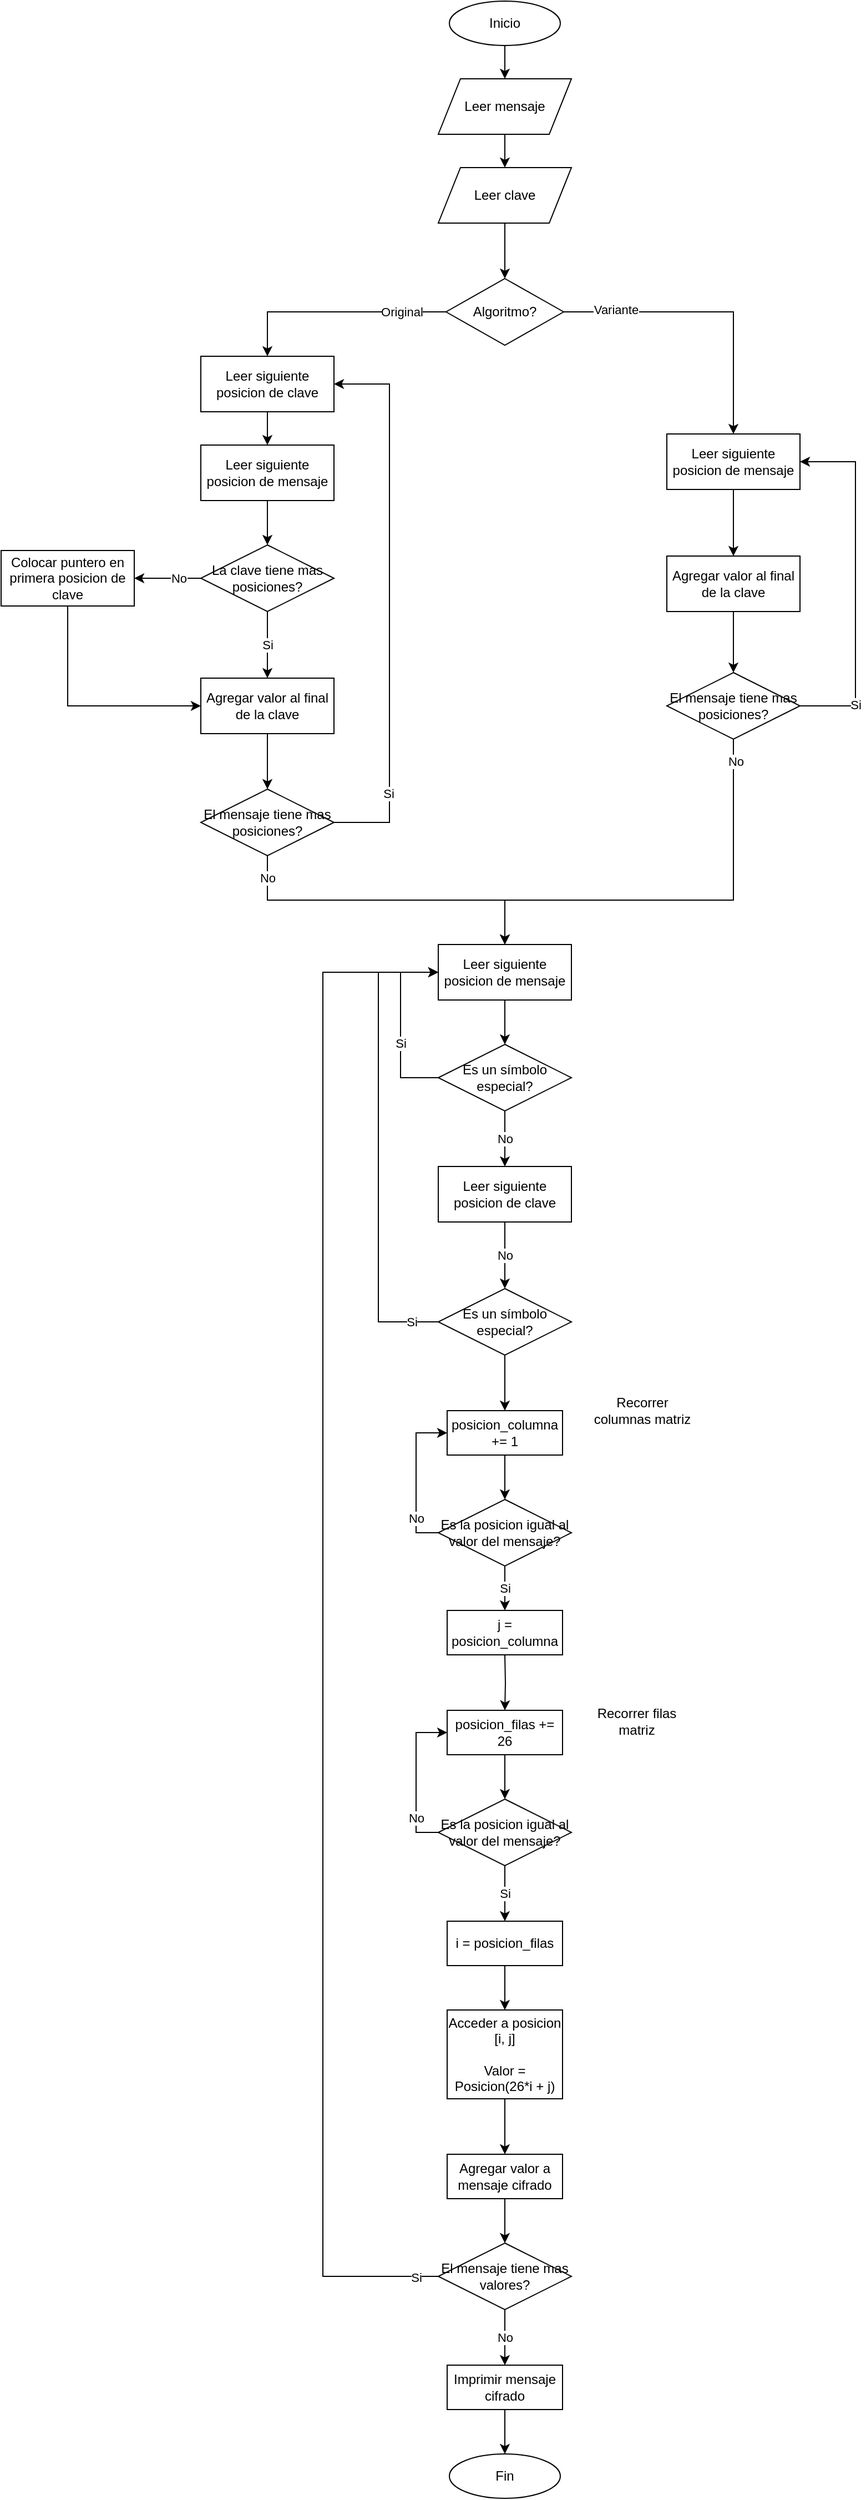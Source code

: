 <mxfile version="13.9.8" type="device"><diagram id="C5RBs43oDa-KdzZeNtuy" name="Page-1"><mxGraphModel dx="1022" dy="514" grid="1" gridSize="10" guides="1" tooltips="1" connect="1" arrows="1" fold="1" page="1" pageScale="1" pageWidth="827" pageHeight="1169" math="0" shadow="0"><root><mxCell id="WIyWlLk6GJQsqaUBKTNV-0"/><mxCell id="WIyWlLk6GJQsqaUBKTNV-1" parent="WIyWlLk6GJQsqaUBKTNV-0"/><mxCell id="_z2yjvUnV4p9LATQfnVS-4" style="edgeStyle=orthogonalEdgeStyle;rounded=0;orthogonalLoop=1;jettySize=auto;html=1;exitX=0.5;exitY=1;exitDx=0;exitDy=0;" edge="1" parent="WIyWlLk6GJQsqaUBKTNV-1" source="_z2yjvUnV4p9LATQfnVS-0" target="_z2yjvUnV4p9LATQfnVS-1"><mxGeometry relative="1" as="geometry"/></mxCell><mxCell id="_z2yjvUnV4p9LATQfnVS-0" value="Inicio" style="ellipse;whiteSpace=wrap;html=1;" vertex="1" parent="WIyWlLk6GJQsqaUBKTNV-1"><mxGeometry x="433" y="40" width="100" height="40" as="geometry"/></mxCell><mxCell id="_z2yjvUnV4p9LATQfnVS-3" style="edgeStyle=orthogonalEdgeStyle;rounded=0;orthogonalLoop=1;jettySize=auto;html=1;exitX=0.5;exitY=1;exitDx=0;exitDy=0;" edge="1" parent="WIyWlLk6GJQsqaUBKTNV-1" source="_z2yjvUnV4p9LATQfnVS-1" target="_z2yjvUnV4p9LATQfnVS-2"><mxGeometry relative="1" as="geometry"/></mxCell><mxCell id="_z2yjvUnV4p9LATQfnVS-1" value="Leer mensaje" style="shape=parallelogram;perimeter=parallelogramPerimeter;whiteSpace=wrap;html=1;fixedSize=1;" vertex="1" parent="WIyWlLk6GJQsqaUBKTNV-1"><mxGeometry x="423" y="110" width="120" height="50" as="geometry"/></mxCell><mxCell id="_z2yjvUnV4p9LATQfnVS-6" style="edgeStyle=orthogonalEdgeStyle;rounded=0;orthogonalLoop=1;jettySize=auto;html=1;exitX=0.5;exitY=1;exitDx=0;exitDy=0;entryX=0.5;entryY=0;entryDx=0;entryDy=0;" edge="1" parent="WIyWlLk6GJQsqaUBKTNV-1" source="_z2yjvUnV4p9LATQfnVS-2" target="_z2yjvUnV4p9LATQfnVS-7"><mxGeometry relative="1" as="geometry"><mxPoint x="483" y="280" as="targetPoint"/></mxGeometry></mxCell><mxCell id="_z2yjvUnV4p9LATQfnVS-2" value="Leer clave" style="shape=parallelogram;perimeter=parallelogramPerimeter;whiteSpace=wrap;html=1;fixedSize=1;" vertex="1" parent="WIyWlLk6GJQsqaUBKTNV-1"><mxGeometry x="423" y="190" width="120" height="50" as="geometry"/></mxCell><mxCell id="_z2yjvUnV4p9LATQfnVS-9" style="edgeStyle=orthogonalEdgeStyle;rounded=0;orthogonalLoop=1;jettySize=auto;html=1;exitX=0;exitY=0.5;exitDx=0;exitDy=0;" edge="1" parent="WIyWlLk6GJQsqaUBKTNV-1" source="_z2yjvUnV4p9LATQfnVS-7" target="_z2yjvUnV4p9LATQfnVS-8"><mxGeometry relative="1" as="geometry"/></mxCell><mxCell id="_z2yjvUnV4p9LATQfnVS-13" value="Original" style="edgeLabel;html=1;align=center;verticalAlign=middle;resizable=0;points=[];" vertex="1" connectable="0" parent="_z2yjvUnV4p9LATQfnVS-9"><mxGeometry x="-0.745" relative="1" as="geometry"><mxPoint x="-15" as="offset"/></mxGeometry></mxCell><mxCell id="_z2yjvUnV4p9LATQfnVS-11" style="edgeStyle=orthogonalEdgeStyle;rounded=0;orthogonalLoop=1;jettySize=auto;html=1;exitX=1;exitY=0.5;exitDx=0;exitDy=0;" edge="1" parent="WIyWlLk6GJQsqaUBKTNV-1" source="_z2yjvUnV4p9LATQfnVS-7" target="_z2yjvUnV4p9LATQfnVS-45"><mxGeometry relative="1" as="geometry"><mxPoint x="689" y="360" as="targetPoint"/></mxGeometry></mxCell><mxCell id="_z2yjvUnV4p9LATQfnVS-12" value="Variante" style="edgeLabel;html=1;align=center;verticalAlign=middle;resizable=0;points=[];" vertex="1" connectable="0" parent="_z2yjvUnV4p9LATQfnVS-11"><mxGeometry x="-0.644" y="2" relative="1" as="geometry"><mxPoint as="offset"/></mxGeometry></mxCell><mxCell id="_z2yjvUnV4p9LATQfnVS-7" value="Algoritmo?" style="rhombus;whiteSpace=wrap;html=1;" vertex="1" parent="WIyWlLk6GJQsqaUBKTNV-1"><mxGeometry x="430" y="290" width="106" height="60" as="geometry"/></mxCell><mxCell id="_z2yjvUnV4p9LATQfnVS-15" style="edgeStyle=orthogonalEdgeStyle;rounded=0;orthogonalLoop=1;jettySize=auto;html=1;exitX=0.5;exitY=1;exitDx=0;exitDy=0;" edge="1" parent="WIyWlLk6GJQsqaUBKTNV-1" source="_z2yjvUnV4p9LATQfnVS-8" target="_z2yjvUnV4p9LATQfnVS-14"><mxGeometry relative="1" as="geometry"/></mxCell><mxCell id="_z2yjvUnV4p9LATQfnVS-8" value="Leer siguiente posicion de clave" style="rounded=0;whiteSpace=wrap;html=1;" vertex="1" parent="WIyWlLk6GJQsqaUBKTNV-1"><mxGeometry x="209" y="360" width="120" height="50" as="geometry"/></mxCell><mxCell id="_z2yjvUnV4p9LATQfnVS-17" style="edgeStyle=orthogonalEdgeStyle;rounded=0;orthogonalLoop=1;jettySize=auto;html=1;exitX=0.5;exitY=1;exitDx=0;exitDy=0;" edge="1" parent="WIyWlLk6GJQsqaUBKTNV-1" source="_z2yjvUnV4p9LATQfnVS-14" target="_z2yjvUnV4p9LATQfnVS-19"><mxGeometry relative="1" as="geometry"><mxPoint x="269" y="520" as="targetPoint"/></mxGeometry></mxCell><mxCell id="_z2yjvUnV4p9LATQfnVS-14" value="Leer siguiente posicion de mensaje" style="rounded=0;whiteSpace=wrap;html=1;" vertex="1" parent="WIyWlLk6GJQsqaUBKTNV-1"><mxGeometry x="209" y="440" width="120" height="50" as="geometry"/></mxCell><mxCell id="_z2yjvUnV4p9LATQfnVS-25" style="edgeStyle=orthogonalEdgeStyle;rounded=0;orthogonalLoop=1;jettySize=auto;html=1;exitX=0.5;exitY=1;exitDx=0;exitDy=0;" edge="1" parent="WIyWlLk6GJQsqaUBKTNV-1" source="_z2yjvUnV4p9LATQfnVS-18" target="_z2yjvUnV4p9LATQfnVS-24"><mxGeometry relative="1" as="geometry"/></mxCell><mxCell id="_z2yjvUnV4p9LATQfnVS-18" value="Agregar valor al final de la clave" style="rounded=0;whiteSpace=wrap;html=1;" vertex="1" parent="WIyWlLk6GJQsqaUBKTNV-1"><mxGeometry x="209" y="650" width="120" height="50" as="geometry"/></mxCell><mxCell id="_z2yjvUnV4p9LATQfnVS-21" value="No" style="edgeStyle=orthogonalEdgeStyle;rounded=0;orthogonalLoop=1;jettySize=auto;html=1;exitX=0;exitY=0.5;exitDx=0;exitDy=0;" edge="1" parent="WIyWlLk6GJQsqaUBKTNV-1" source="_z2yjvUnV4p9LATQfnVS-19" target="_z2yjvUnV4p9LATQfnVS-20"><mxGeometry x="-0.333" relative="1" as="geometry"><mxPoint as="offset"/></mxGeometry></mxCell><mxCell id="_z2yjvUnV4p9LATQfnVS-22" value="Si" style="edgeStyle=orthogonalEdgeStyle;rounded=0;orthogonalLoop=1;jettySize=auto;html=1;exitX=0.5;exitY=1;exitDx=0;exitDy=0;" edge="1" parent="WIyWlLk6GJQsqaUBKTNV-1" source="_z2yjvUnV4p9LATQfnVS-19" target="_z2yjvUnV4p9LATQfnVS-18"><mxGeometry relative="1" as="geometry"/></mxCell><mxCell id="_z2yjvUnV4p9LATQfnVS-19" value="La clave tiene mas posiciones?" style="rhombus;whiteSpace=wrap;html=1;" vertex="1" parent="WIyWlLk6GJQsqaUBKTNV-1"><mxGeometry x="209" y="530" width="120" height="60" as="geometry"/></mxCell><mxCell id="_z2yjvUnV4p9LATQfnVS-23" style="edgeStyle=orthogonalEdgeStyle;rounded=0;orthogonalLoop=1;jettySize=auto;html=1;exitX=0.5;exitY=1;exitDx=0;exitDy=0;entryX=0;entryY=0.5;entryDx=0;entryDy=0;" edge="1" parent="WIyWlLk6GJQsqaUBKTNV-1" source="_z2yjvUnV4p9LATQfnVS-20" target="_z2yjvUnV4p9LATQfnVS-18"><mxGeometry relative="1" as="geometry"/></mxCell><mxCell id="_z2yjvUnV4p9LATQfnVS-20" value="Colocar puntero en primera posicion de clave" style="rounded=0;whiteSpace=wrap;html=1;" vertex="1" parent="WIyWlLk6GJQsqaUBKTNV-1"><mxGeometry x="29" y="535" width="120" height="50" as="geometry"/></mxCell><mxCell id="_z2yjvUnV4p9LATQfnVS-26" style="edgeStyle=orthogonalEdgeStyle;rounded=0;orthogonalLoop=1;jettySize=auto;html=1;exitX=1;exitY=0.5;exitDx=0;exitDy=0;entryX=1;entryY=0.5;entryDx=0;entryDy=0;" edge="1" parent="WIyWlLk6GJQsqaUBKTNV-1" source="_z2yjvUnV4p9LATQfnVS-24" target="_z2yjvUnV4p9LATQfnVS-8"><mxGeometry relative="1" as="geometry"><Array as="points"><mxPoint x="379" y="780"/><mxPoint x="379" y="385"/></Array></mxGeometry></mxCell><mxCell id="_z2yjvUnV4p9LATQfnVS-27" value="Si" style="edgeLabel;html=1;align=center;verticalAlign=middle;resizable=0;points=[];" vertex="1" connectable="0" parent="_z2yjvUnV4p9LATQfnVS-26"><mxGeometry x="-0.69" y="1" relative="1" as="geometry"><mxPoint as="offset"/></mxGeometry></mxCell><mxCell id="_z2yjvUnV4p9LATQfnVS-58" style="edgeStyle=orthogonalEdgeStyle;rounded=0;orthogonalLoop=1;jettySize=auto;html=1;exitX=0.5;exitY=1;exitDx=0;exitDy=0;entryX=0.5;entryY=0;entryDx=0;entryDy=0;" edge="1" parent="WIyWlLk6GJQsqaUBKTNV-1" source="_z2yjvUnV4p9LATQfnVS-24" target="_z2yjvUnV4p9LATQfnVS-56"><mxGeometry relative="1" as="geometry"/></mxCell><mxCell id="_z2yjvUnV4p9LATQfnVS-60" value="No" style="edgeLabel;html=1;align=center;verticalAlign=middle;resizable=0;points=[];" vertex="1" connectable="0" parent="_z2yjvUnV4p9LATQfnVS-58"><mxGeometry x="-0.769" relative="1" as="geometry"><mxPoint y="-14" as="offset"/></mxGeometry></mxCell><mxCell id="_z2yjvUnV4p9LATQfnVS-24" value="El mensaje tiene mas posiciones?" style="rhombus;whiteSpace=wrap;html=1;" vertex="1" parent="WIyWlLk6GJQsqaUBKTNV-1"><mxGeometry x="209" y="750" width="120" height="60" as="geometry"/></mxCell><mxCell id="_z2yjvUnV4p9LATQfnVS-44" style="edgeStyle=orthogonalEdgeStyle;rounded=0;orthogonalLoop=1;jettySize=auto;html=1;exitX=0.5;exitY=1;exitDx=0;exitDy=0;" edge="1" parent="WIyWlLk6GJQsqaUBKTNV-1" source="_z2yjvUnV4p9LATQfnVS-45" target="_z2yjvUnV4p9LATQfnVS-47"><mxGeometry relative="1" as="geometry"><mxPoint x="689" y="450" as="targetPoint"/></mxGeometry></mxCell><mxCell id="_z2yjvUnV4p9LATQfnVS-45" value="Leer siguiente posicion de mensaje" style="rounded=0;whiteSpace=wrap;html=1;" vertex="1" parent="WIyWlLk6GJQsqaUBKTNV-1"><mxGeometry x="629" y="430" width="120" height="50" as="geometry"/></mxCell><mxCell id="_z2yjvUnV4p9LATQfnVS-46" style="edgeStyle=orthogonalEdgeStyle;rounded=0;orthogonalLoop=1;jettySize=auto;html=1;exitX=0.5;exitY=1;exitDx=0;exitDy=0;" edge="1" parent="WIyWlLk6GJQsqaUBKTNV-1" source="_z2yjvUnV4p9LATQfnVS-47" target="_z2yjvUnV4p9LATQfnVS-55"><mxGeometry relative="1" as="geometry"/></mxCell><mxCell id="_z2yjvUnV4p9LATQfnVS-47" value="Agregar valor al final de la clave" style="rounded=0;whiteSpace=wrap;html=1;" vertex="1" parent="WIyWlLk6GJQsqaUBKTNV-1"><mxGeometry x="629" y="540" width="120" height="50" as="geometry"/></mxCell><mxCell id="_z2yjvUnV4p9LATQfnVS-53" style="edgeStyle=orthogonalEdgeStyle;rounded=0;orthogonalLoop=1;jettySize=auto;html=1;exitX=1;exitY=0.5;exitDx=0;exitDy=0;entryX=1;entryY=0.5;entryDx=0;entryDy=0;" edge="1" parent="WIyWlLk6GJQsqaUBKTNV-1" source="_z2yjvUnV4p9LATQfnVS-55" target="_z2yjvUnV4p9LATQfnVS-45"><mxGeometry relative="1" as="geometry"><Array as="points"><mxPoint x="799" y="675"/><mxPoint x="799" y="455"/></Array></mxGeometry></mxCell><mxCell id="_z2yjvUnV4p9LATQfnVS-54" value="Si" style="edgeLabel;html=1;align=center;verticalAlign=middle;resizable=0;points=[];" vertex="1" connectable="0" parent="_z2yjvUnV4p9LATQfnVS-53"><mxGeometry x="-0.69" y="1" relative="1" as="geometry"><mxPoint as="offset"/></mxGeometry></mxCell><mxCell id="_z2yjvUnV4p9LATQfnVS-57" style="edgeStyle=orthogonalEdgeStyle;rounded=0;orthogonalLoop=1;jettySize=auto;html=1;exitX=0.5;exitY=1;exitDx=0;exitDy=0;entryX=0.5;entryY=0;entryDx=0;entryDy=0;" edge="1" parent="WIyWlLk6GJQsqaUBKTNV-1" source="_z2yjvUnV4p9LATQfnVS-55" target="_z2yjvUnV4p9LATQfnVS-56"><mxGeometry relative="1" as="geometry"><Array as="points"><mxPoint x="689" y="850"/><mxPoint x="483" y="850"/></Array></mxGeometry></mxCell><mxCell id="_z2yjvUnV4p9LATQfnVS-59" value="No" style="edgeLabel;html=1;align=center;verticalAlign=middle;resizable=0;points=[];" vertex="1" connectable="0" parent="_z2yjvUnV4p9LATQfnVS-57"><mxGeometry x="-0.898" y="2" relative="1" as="geometry"><mxPoint as="offset"/></mxGeometry></mxCell><mxCell id="_z2yjvUnV4p9LATQfnVS-55" value="El mensaje tiene mas posiciones?" style="rhombus;whiteSpace=wrap;html=1;" vertex="1" parent="WIyWlLk6GJQsqaUBKTNV-1"><mxGeometry x="629" y="645" width="120" height="60" as="geometry"/></mxCell><mxCell id="_z2yjvUnV4p9LATQfnVS-62" style="edgeStyle=orthogonalEdgeStyle;rounded=0;orthogonalLoop=1;jettySize=auto;html=1;exitX=0.5;exitY=1;exitDx=0;exitDy=0;" edge="1" parent="WIyWlLk6GJQsqaUBKTNV-1" source="_z2yjvUnV4p9LATQfnVS-56" target="_z2yjvUnV4p9LATQfnVS-61"><mxGeometry relative="1" as="geometry"/></mxCell><mxCell id="_z2yjvUnV4p9LATQfnVS-56" value="Leer siguiente posicion de mensaje" style="rounded=0;whiteSpace=wrap;html=1;" vertex="1" parent="WIyWlLk6GJQsqaUBKTNV-1"><mxGeometry x="423" y="890" width="120" height="50" as="geometry"/></mxCell><mxCell id="_z2yjvUnV4p9LATQfnVS-63" style="edgeStyle=orthogonalEdgeStyle;rounded=0;orthogonalLoop=1;jettySize=auto;html=1;exitX=0;exitY=0.5;exitDx=0;exitDy=0;entryX=0;entryY=0.5;entryDx=0;entryDy=0;" edge="1" parent="WIyWlLk6GJQsqaUBKTNV-1" source="_z2yjvUnV4p9LATQfnVS-61" target="_z2yjvUnV4p9LATQfnVS-56"><mxGeometry relative="1" as="geometry"><Array as="points"><mxPoint x="389" y="1010"/><mxPoint x="389" y="915"/></Array></mxGeometry></mxCell><mxCell id="_z2yjvUnV4p9LATQfnVS-64" value="Si" style="edgeLabel;html=1;align=center;verticalAlign=middle;resizable=0;points=[];" vertex="1" connectable="0" parent="_z2yjvUnV4p9LATQfnVS-63"><mxGeometry x="-0.203" relative="1" as="geometry"><mxPoint as="offset"/></mxGeometry></mxCell><mxCell id="_z2yjvUnV4p9LATQfnVS-66" value="No" style="edgeStyle=orthogonalEdgeStyle;rounded=0;orthogonalLoop=1;jettySize=auto;html=1;exitX=0.5;exitY=1;exitDx=0;exitDy=0;" edge="1" parent="WIyWlLk6GJQsqaUBKTNV-1" source="_z2yjvUnV4p9LATQfnVS-61" target="_z2yjvUnV4p9LATQfnVS-65"><mxGeometry relative="1" as="geometry"/></mxCell><mxCell id="_z2yjvUnV4p9LATQfnVS-61" value="Es un símbolo especial?" style="rhombus;whiteSpace=wrap;html=1;" vertex="1" parent="WIyWlLk6GJQsqaUBKTNV-1"><mxGeometry x="423" y="980" width="120" height="60" as="geometry"/></mxCell><mxCell id="_z2yjvUnV4p9LATQfnVS-68" value="No" style="edgeStyle=orthogonalEdgeStyle;rounded=0;orthogonalLoop=1;jettySize=auto;html=1;exitX=0.5;exitY=1;exitDx=0;exitDy=0;" edge="1" parent="WIyWlLk6GJQsqaUBKTNV-1" source="_z2yjvUnV4p9LATQfnVS-65" target="_z2yjvUnV4p9LATQfnVS-67"><mxGeometry relative="1" as="geometry"/></mxCell><mxCell id="_z2yjvUnV4p9LATQfnVS-65" value="Leer siguiente posicion de clave" style="rounded=0;whiteSpace=wrap;html=1;" vertex="1" parent="WIyWlLk6GJQsqaUBKTNV-1"><mxGeometry x="423" y="1090" width="120" height="50" as="geometry"/></mxCell><mxCell id="_z2yjvUnV4p9LATQfnVS-69" value="Si" style="edgeStyle=orthogonalEdgeStyle;rounded=0;orthogonalLoop=1;jettySize=auto;html=1;exitX=0;exitY=0.5;exitDx=0;exitDy=0;entryX=0;entryY=0.5;entryDx=0;entryDy=0;" edge="1" parent="WIyWlLk6GJQsqaUBKTNV-1" source="_z2yjvUnV4p9LATQfnVS-67" target="_z2yjvUnV4p9LATQfnVS-56"><mxGeometry x="-0.886" relative="1" as="geometry"><Array as="points"><mxPoint x="369" y="1230"/><mxPoint x="369" y="915"/></Array><mxPoint as="offset"/></mxGeometry></mxCell><mxCell id="_z2yjvUnV4p9LATQfnVS-71" style="edgeStyle=orthogonalEdgeStyle;rounded=0;orthogonalLoop=1;jettySize=auto;html=1;exitX=0.5;exitY=1;exitDx=0;exitDy=0;" edge="1" parent="WIyWlLk6GJQsqaUBKTNV-1" source="_z2yjvUnV4p9LATQfnVS-67" target="_z2yjvUnV4p9LATQfnVS-73"><mxGeometry relative="1" as="geometry"><mxPoint x="483" y="1300" as="targetPoint"/></mxGeometry></mxCell><mxCell id="_z2yjvUnV4p9LATQfnVS-67" value="Es un símbolo especial?" style="rhombus;whiteSpace=wrap;html=1;" vertex="1" parent="WIyWlLk6GJQsqaUBKTNV-1"><mxGeometry x="423" y="1200" width="120" height="60" as="geometry"/></mxCell><mxCell id="_z2yjvUnV4p9LATQfnVS-72" value="Recorrer filas matriz" style="text;html=1;strokeColor=none;fillColor=none;align=center;verticalAlign=middle;whiteSpace=wrap;rounded=0;" vertex="1" parent="WIyWlLk6GJQsqaUBKTNV-1"><mxGeometry x="559" y="1580" width="86" height="20" as="geometry"/></mxCell><mxCell id="_z2yjvUnV4p9LATQfnVS-75" style="edgeStyle=orthogonalEdgeStyle;rounded=0;orthogonalLoop=1;jettySize=auto;html=1;exitX=0.5;exitY=1;exitDx=0;exitDy=0;" edge="1" parent="WIyWlLk6GJQsqaUBKTNV-1" source="_z2yjvUnV4p9LATQfnVS-73" target="_z2yjvUnV4p9LATQfnVS-74"><mxGeometry relative="1" as="geometry"/></mxCell><mxCell id="_z2yjvUnV4p9LATQfnVS-73" value="posicion_columna += 1" style="rounded=0;whiteSpace=wrap;html=1;" vertex="1" parent="WIyWlLk6GJQsqaUBKTNV-1"><mxGeometry x="431" y="1310" width="104" height="40" as="geometry"/></mxCell><mxCell id="_z2yjvUnV4p9LATQfnVS-76" style="edgeStyle=orthogonalEdgeStyle;rounded=0;orthogonalLoop=1;jettySize=auto;html=1;exitX=0;exitY=0.5;exitDx=0;exitDy=0;entryX=0;entryY=0.5;entryDx=0;entryDy=0;" edge="1" parent="WIyWlLk6GJQsqaUBKTNV-1" source="_z2yjvUnV4p9LATQfnVS-74" target="_z2yjvUnV4p9LATQfnVS-73"><mxGeometry relative="1" as="geometry"/></mxCell><mxCell id="_z2yjvUnV4p9LATQfnVS-77" value="No" style="edgeLabel;html=1;align=center;verticalAlign=middle;resizable=0;points=[];" vertex="1" connectable="0" parent="_z2yjvUnV4p9LATQfnVS-76"><mxGeometry x="-0.512" relative="1" as="geometry"><mxPoint as="offset"/></mxGeometry></mxCell><mxCell id="_z2yjvUnV4p9LATQfnVS-79" value="Si" style="edgeStyle=orthogonalEdgeStyle;rounded=0;orthogonalLoop=1;jettySize=auto;html=1;exitX=0.5;exitY=1;exitDx=0;exitDy=0;" edge="1" parent="WIyWlLk6GJQsqaUBKTNV-1" source="_z2yjvUnV4p9LATQfnVS-74" target="_z2yjvUnV4p9LATQfnVS-78"><mxGeometry relative="1" as="geometry"/></mxCell><mxCell id="_z2yjvUnV4p9LATQfnVS-74" value="Es la posicion igual al valor del mensaje?" style="rhombus;whiteSpace=wrap;html=1;" vertex="1" parent="WIyWlLk6GJQsqaUBKTNV-1"><mxGeometry x="423" y="1390" width="120" height="60" as="geometry"/></mxCell><mxCell id="_z2yjvUnV4p9LATQfnVS-78" value="j = posicion_columna" style="rounded=0;whiteSpace=wrap;html=1;" vertex="1" parent="WIyWlLk6GJQsqaUBKTNV-1"><mxGeometry x="431" y="1490" width="104" height="40" as="geometry"/></mxCell><mxCell id="_z2yjvUnV4p9LATQfnVS-80" style="edgeStyle=orthogonalEdgeStyle;rounded=0;orthogonalLoop=1;jettySize=auto;html=1;exitX=0.5;exitY=1;exitDx=0;exitDy=0;" edge="1" parent="WIyWlLk6GJQsqaUBKTNV-1" target="_z2yjvUnV4p9LATQfnVS-83"><mxGeometry relative="1" as="geometry"><mxPoint x="483" y="1530" as="sourcePoint"/><mxPoint x="483" y="1570" as="targetPoint"/></mxGeometry></mxCell><mxCell id="_z2yjvUnV4p9LATQfnVS-81" value="Recorrer columnas matriz" style="text;html=1;strokeColor=none;fillColor=none;align=center;verticalAlign=middle;whiteSpace=wrap;rounded=0;" vertex="1" parent="WIyWlLk6GJQsqaUBKTNV-1"><mxGeometry x="559" y="1300" width="96" height="20" as="geometry"/></mxCell><mxCell id="_z2yjvUnV4p9LATQfnVS-82" style="edgeStyle=orthogonalEdgeStyle;rounded=0;orthogonalLoop=1;jettySize=auto;html=1;exitX=0.5;exitY=1;exitDx=0;exitDy=0;" edge="1" parent="WIyWlLk6GJQsqaUBKTNV-1" source="_z2yjvUnV4p9LATQfnVS-83" target="_z2yjvUnV4p9LATQfnVS-87"><mxGeometry relative="1" as="geometry"/></mxCell><mxCell id="_z2yjvUnV4p9LATQfnVS-83" value="posicion_filas += 26" style="rounded=0;whiteSpace=wrap;html=1;" vertex="1" parent="WIyWlLk6GJQsqaUBKTNV-1"><mxGeometry x="431" y="1580" width="104" height="40" as="geometry"/></mxCell><mxCell id="_z2yjvUnV4p9LATQfnVS-84" style="edgeStyle=orthogonalEdgeStyle;rounded=0;orthogonalLoop=1;jettySize=auto;html=1;exitX=0;exitY=0.5;exitDx=0;exitDy=0;entryX=0;entryY=0.5;entryDx=0;entryDy=0;" edge="1" parent="WIyWlLk6GJQsqaUBKTNV-1" source="_z2yjvUnV4p9LATQfnVS-87" target="_z2yjvUnV4p9LATQfnVS-83"><mxGeometry relative="1" as="geometry"/></mxCell><mxCell id="_z2yjvUnV4p9LATQfnVS-85" value="No" style="edgeLabel;html=1;align=center;verticalAlign=middle;resizable=0;points=[];" vertex="1" connectable="0" parent="_z2yjvUnV4p9LATQfnVS-84"><mxGeometry x="-0.512" relative="1" as="geometry"><mxPoint as="offset"/></mxGeometry></mxCell><mxCell id="_z2yjvUnV4p9LATQfnVS-86" value="Si" style="edgeStyle=orthogonalEdgeStyle;rounded=0;orthogonalLoop=1;jettySize=auto;html=1;exitX=0.5;exitY=1;exitDx=0;exitDy=0;" edge="1" parent="WIyWlLk6GJQsqaUBKTNV-1" source="_z2yjvUnV4p9LATQfnVS-87" target="_z2yjvUnV4p9LATQfnVS-88"><mxGeometry relative="1" as="geometry"/></mxCell><mxCell id="_z2yjvUnV4p9LATQfnVS-87" value="Es la posicion igual al valor del mensaje?" style="rhombus;whiteSpace=wrap;html=1;" vertex="1" parent="WIyWlLk6GJQsqaUBKTNV-1"><mxGeometry x="423" y="1660" width="120" height="60" as="geometry"/></mxCell><mxCell id="_z2yjvUnV4p9LATQfnVS-90" style="edgeStyle=orthogonalEdgeStyle;rounded=0;orthogonalLoop=1;jettySize=auto;html=1;exitX=0.5;exitY=1;exitDx=0;exitDy=0;" edge="1" parent="WIyWlLk6GJQsqaUBKTNV-1" source="_z2yjvUnV4p9LATQfnVS-88" target="_z2yjvUnV4p9LATQfnVS-89"><mxGeometry relative="1" as="geometry"/></mxCell><mxCell id="_z2yjvUnV4p9LATQfnVS-88" value="i = posicion_filas" style="rounded=0;whiteSpace=wrap;html=1;" vertex="1" parent="WIyWlLk6GJQsqaUBKTNV-1"><mxGeometry x="431" y="1770" width="104" height="40" as="geometry"/></mxCell><mxCell id="_z2yjvUnV4p9LATQfnVS-92" style="edgeStyle=orthogonalEdgeStyle;rounded=0;orthogonalLoop=1;jettySize=auto;html=1;exitX=0.5;exitY=1;exitDx=0;exitDy=0;" edge="1" parent="WIyWlLk6GJQsqaUBKTNV-1" source="_z2yjvUnV4p9LATQfnVS-89" target="_z2yjvUnV4p9LATQfnVS-91"><mxGeometry relative="1" as="geometry"/></mxCell><mxCell id="_z2yjvUnV4p9LATQfnVS-89" value="Acceder a posicion [i, j]&lt;br&gt;&lt;br&gt;Valor = Posicion(26*i + j)" style="rounded=0;whiteSpace=wrap;html=1;" vertex="1" parent="WIyWlLk6GJQsqaUBKTNV-1"><mxGeometry x="431" y="1850" width="104" height="80" as="geometry"/></mxCell><mxCell id="_z2yjvUnV4p9LATQfnVS-96" style="edgeStyle=orthogonalEdgeStyle;rounded=0;orthogonalLoop=1;jettySize=auto;html=1;exitX=0.5;exitY=1;exitDx=0;exitDy=0;" edge="1" parent="WIyWlLk6GJQsqaUBKTNV-1" source="_z2yjvUnV4p9LATQfnVS-91" target="_z2yjvUnV4p9LATQfnVS-95"><mxGeometry relative="1" as="geometry"/></mxCell><mxCell id="_z2yjvUnV4p9LATQfnVS-91" value="Agregar valor a mensaje cifrado" style="rounded=0;whiteSpace=wrap;html=1;" vertex="1" parent="WIyWlLk6GJQsqaUBKTNV-1"><mxGeometry x="431" y="1980" width="104" height="40" as="geometry"/></mxCell><mxCell id="_z2yjvUnV4p9LATQfnVS-101" style="edgeStyle=orthogonalEdgeStyle;rounded=0;orthogonalLoop=1;jettySize=auto;html=1;exitX=0.5;exitY=1;exitDx=0;exitDy=0;" edge="1" parent="WIyWlLk6GJQsqaUBKTNV-1" source="_z2yjvUnV4p9LATQfnVS-94" target="_z2yjvUnV4p9LATQfnVS-100"><mxGeometry relative="1" as="geometry"/></mxCell><mxCell id="_z2yjvUnV4p9LATQfnVS-94" value="Imprimir mensaje cifrado" style="rounded=0;whiteSpace=wrap;html=1;" vertex="1" parent="WIyWlLk6GJQsqaUBKTNV-1"><mxGeometry x="431" y="2170" width="104" height="40" as="geometry"/></mxCell><mxCell id="_z2yjvUnV4p9LATQfnVS-97" value="No" style="edgeStyle=orthogonalEdgeStyle;rounded=0;orthogonalLoop=1;jettySize=auto;html=1;exitX=0.5;exitY=1;exitDx=0;exitDy=0;" edge="1" parent="WIyWlLk6GJQsqaUBKTNV-1" source="_z2yjvUnV4p9LATQfnVS-95" target="_z2yjvUnV4p9LATQfnVS-94"><mxGeometry relative="1" as="geometry"/></mxCell><mxCell id="_z2yjvUnV4p9LATQfnVS-98" style="edgeStyle=orthogonalEdgeStyle;rounded=0;orthogonalLoop=1;jettySize=auto;html=1;exitX=0;exitY=0.5;exitDx=0;exitDy=0;entryX=0;entryY=0.5;entryDx=0;entryDy=0;" edge="1" parent="WIyWlLk6GJQsqaUBKTNV-1" source="_z2yjvUnV4p9LATQfnVS-95" target="_z2yjvUnV4p9LATQfnVS-56"><mxGeometry relative="1" as="geometry"><Array as="points"><mxPoint x="319" y="2090"/><mxPoint x="319" y="915"/></Array></mxGeometry></mxCell><mxCell id="_z2yjvUnV4p9LATQfnVS-99" value="Si" style="edgeLabel;html=1;align=center;verticalAlign=middle;resizable=0;points=[];" vertex="1" connectable="0" parent="_z2yjvUnV4p9LATQfnVS-98"><mxGeometry x="-0.97" y="1" relative="1" as="geometry"><mxPoint as="offset"/></mxGeometry></mxCell><mxCell id="_z2yjvUnV4p9LATQfnVS-95" value="El mensaje tiene mas valores?" style="rhombus;whiteSpace=wrap;html=1;" vertex="1" parent="WIyWlLk6GJQsqaUBKTNV-1"><mxGeometry x="423" y="2060" width="120" height="60" as="geometry"/></mxCell><mxCell id="_z2yjvUnV4p9LATQfnVS-100" value="Fin" style="ellipse;whiteSpace=wrap;html=1;" vertex="1" parent="WIyWlLk6GJQsqaUBKTNV-1"><mxGeometry x="433" y="2250" width="100" height="40" as="geometry"/></mxCell></root></mxGraphModel></diagram></mxfile>